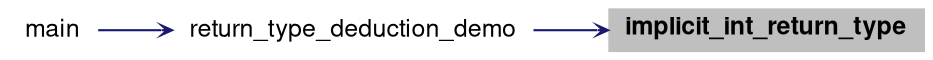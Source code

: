digraph "implicit_int_return_type"
{
 // LATEX_PDF_SIZE
  bgcolor="transparent";
  edge [fontname="Helvetica,Arial,sans-serif",fontsize=15,labelfontsize=15 arrowhead=open arrowtail=open arrowsize=0.5];
  node [fontname="Helvetica,Arial,sans-serif",fontsize=15,fontsize=12 shape=plaintext];
  rankdir="RL";
  Node1 [label=<<b>implicit_int_return_type</b>>,height=0.2,width=0.4,color="black", fillcolor="grey75", style="filled", fontcolor="black",tooltip=" "];
  Node1 -> Node2 [dir="back",color="midnightblue",style="solid"];
  Node2 [label="return_type_deduction_demo",height=0.2,width=0.4,color="black",URL="$group__ded14.html#gadab80778f14ac2a08f4c5acb72f2412c",tooltip=" "];
  Node2 -> Node3 [dir="back",color="midnightblue",style="solid"];
  Node3 [label="main",height=0.2,width=0.4,color="black",URL="$group__CPP14.html#ga840291bc02cba5474a4cb46a9b9566fe",tooltip=" "];
}
